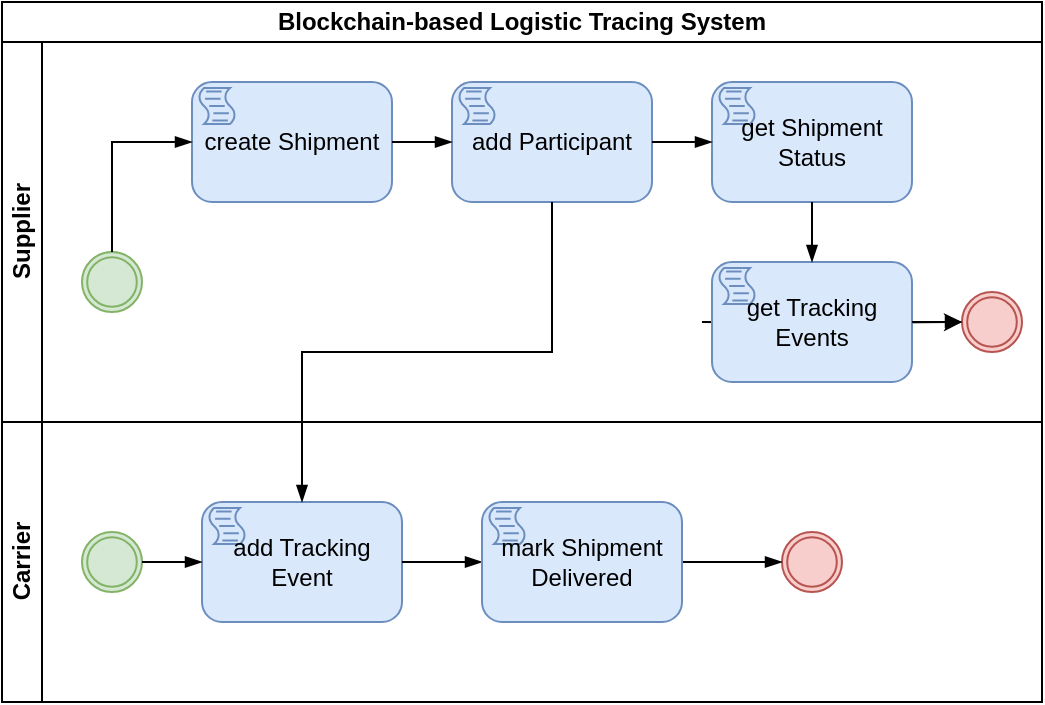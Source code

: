 <mxfile version="21.3.8" type="github">
  <diagram name="Page-1" id="SLoT1vQXno8aa5vxZDG2">
    <mxGraphModel dx="1050" dy="623" grid="1" gridSize="10" guides="1" tooltips="1" connect="1" arrows="1" fold="1" page="1" pageScale="1" pageWidth="850" pageHeight="1100" math="0" shadow="0">
      <root>
        <mxCell id="0" />
        <mxCell id="1" parent="0" />
        <mxCell id="345alWv5F7QS1rlE2LUR-1" value="Blockchain-based Logistic Tracing System" style="swimlane;html=1;childLayout=stackLayout;resizeParent=1;resizeParentMax=0;horizontal=1;startSize=20;horizontalStack=0;whiteSpace=wrap;" parent="1" vertex="1">
          <mxGeometry x="140" y="130" width="520" height="350" as="geometry" />
        </mxCell>
        <mxCell id="345alWv5F7QS1rlE2LUR-2" value="Supplier" style="swimlane;html=1;startSize=20;horizontal=0;" parent="345alWv5F7QS1rlE2LUR-1" vertex="1">
          <mxGeometry y="20" width="520" height="190" as="geometry" />
        </mxCell>
        <mxCell id="345alWv5F7QS1rlE2LUR-8" value="add Participant" style="points=[[0.25,0,0],[0.5,0,0],[0.75,0,0],[1,0.25,0],[1,0.5,0],[1,0.75,0],[0.75,1,0],[0.5,1,0],[0.25,1,0],[0,0.75,0],[0,0.5,0],[0,0.25,0]];shape=mxgraph.bpmn.task;whiteSpace=wrap;rectStyle=rounded;size=10;html=1;container=1;expand=0;collapsible=0;taskMarker=script;fillColor=#dae8fc;strokeColor=#6c8ebf;" parent="345alWv5F7QS1rlE2LUR-2" vertex="1">
          <mxGeometry x="225" y="20" width="100" height="60" as="geometry" />
        </mxCell>
        <mxCell id="345alWv5F7QS1rlE2LUR-6" value="create Shipment" style="points=[[0.25,0,0],[0.5,0,0],[0.75,0,0],[1,0.25,0],[1,0.5,0],[1,0.75,0],[0.75,1,0],[0.5,1,0],[0.25,1,0],[0,0.75,0],[0,0.5,0],[0,0.25,0]];shape=mxgraph.bpmn.task;whiteSpace=wrap;rectStyle=rounded;size=10;html=1;container=1;expand=0;collapsible=0;taskMarker=script;fillColor=#dae8fc;strokeColor=#6c8ebf;" parent="345alWv5F7QS1rlE2LUR-2" vertex="1">
          <mxGeometry x="95" y="20" width="100" height="60" as="geometry" />
        </mxCell>
        <mxCell id="345alWv5F7QS1rlE2LUR-9" value="get Shipment Status" style="points=[[0.25,0,0],[0.5,0,0],[0.75,0,0],[1,0.25,0],[1,0.5,0],[1,0.75,0],[0.75,1,0],[0.5,1,0],[0.25,1,0],[0,0.75,0],[0,0.5,0],[0,0.25,0]];shape=mxgraph.bpmn.task;whiteSpace=wrap;rectStyle=rounded;size=10;html=1;container=1;expand=0;collapsible=0;taskMarker=script;fillColor=#dae8fc;strokeColor=#6c8ebf;" parent="345alWv5F7QS1rlE2LUR-2" vertex="1">
          <mxGeometry x="355" y="20" width="100" height="60" as="geometry" />
        </mxCell>
        <mxCell id="345alWv5F7QS1rlE2LUR-25" value="" style="edgeStyle=orthogonalEdgeStyle;rounded=0;orthogonalLoop=1;jettySize=auto;html=1;" parent="345alWv5F7QS1rlE2LUR-2" target="345alWv5F7QS1rlE2LUR-14" edge="1">
          <mxGeometry relative="1" as="geometry">
            <mxPoint x="350" y="140" as="sourcePoint" />
          </mxGeometry>
        </mxCell>
        <mxCell id="345alWv5F7QS1rlE2LUR-10" value="get Tracking Events" style="points=[[0.25,0,0],[0.5,0,0],[0.75,0,0],[1,0.25,0],[1,0.5,0],[1,0.75,0],[0.75,1,0],[0.5,1,0],[0.25,1,0],[0,0.75,0],[0,0.5,0],[0,0.25,0]];shape=mxgraph.bpmn.task;rectStyle=rounded;size=10;html=1;container=1;expand=0;collapsible=0;taskMarker=script;fillColor=#dae8fc;strokeColor=#6c8ebf;whiteSpace=wrap;" parent="345alWv5F7QS1rlE2LUR-2" vertex="1">
          <mxGeometry x="355" y="110" width="100" height="60" as="geometry" />
        </mxCell>
        <mxCell id="345alWv5F7QS1rlE2LUR-13" value="" style="points=[[0.145,0.145,0],[0.5,0,0],[0.855,0.145,0],[1,0.5,0],[0.855,0.855,0],[0.5,1,0],[0.145,0.855,0],[0,0.5,0]];shape=mxgraph.bpmn.event;html=1;verticalLabelPosition=bottom;labelBackgroundColor=#ffffff;verticalAlign=top;align=center;perimeter=ellipsePerimeter;outlineConnect=0;aspect=fixed;outline=throwing;symbol=general;fillColor=#d5e8d4;strokeColor=#82b366;" parent="345alWv5F7QS1rlE2LUR-2" vertex="1">
          <mxGeometry x="40" y="105" width="30" height="30" as="geometry" />
        </mxCell>
        <mxCell id="345alWv5F7QS1rlE2LUR-14" value="" style="points=[[0.145,0.145,0],[0.5,0,0],[0.855,0.145,0],[1,0.5,0],[0.855,0.855,0],[0.5,1,0],[0.145,0.855,0],[0,0.5,0]];shape=mxgraph.bpmn.event;html=1;verticalLabelPosition=bottom;labelBackgroundColor=#ffffff;verticalAlign=top;align=center;perimeter=ellipsePerimeter;outlineConnect=0;aspect=fixed;outline=throwing;symbol=general;fillColor=#f8cecc;strokeColor=#b85450;" parent="345alWv5F7QS1rlE2LUR-2" vertex="1">
          <mxGeometry x="480" y="125" width="30" height="30" as="geometry" />
        </mxCell>
        <mxCell id="345alWv5F7QS1rlE2LUR-17" value="" style="edgeStyle=elbowEdgeStyle;fontSize=12;html=1;endArrow=blockThin;endFill=1;rounded=0;entryX=0;entryY=0.5;entryDx=0;entryDy=0;entryPerimeter=0;exitX=0.5;exitY=0;exitDx=0;exitDy=0;exitPerimeter=0;" parent="345alWv5F7QS1rlE2LUR-2" source="345alWv5F7QS1rlE2LUR-13" target="345alWv5F7QS1rlE2LUR-6" edge="1">
          <mxGeometry width="160" relative="1" as="geometry">
            <mxPoint x="70" y="95" as="sourcePoint" />
            <mxPoint x="375" y="160" as="targetPoint" />
            <Array as="points">
              <mxPoint x="55" y="80" />
            </Array>
          </mxGeometry>
        </mxCell>
        <mxCell id="345alWv5F7QS1rlE2LUR-22" value="" style="edgeStyle=orthogonalEdgeStyle;fontSize=12;html=1;endArrow=blockThin;endFill=1;rounded=0;exitX=1;exitY=0.5;exitDx=0;exitDy=0;exitPerimeter=0;entryX=0;entryY=0.5;entryDx=0;entryDy=0;entryPerimeter=0;" parent="345alWv5F7QS1rlE2LUR-2" source="345alWv5F7QS1rlE2LUR-8" target="345alWv5F7QS1rlE2LUR-9" edge="1">
          <mxGeometry width="160" relative="1" as="geometry">
            <mxPoint x="185" y="240" as="sourcePoint" />
            <mxPoint x="285" y="90" as="targetPoint" />
          </mxGeometry>
        </mxCell>
        <mxCell id="345alWv5F7QS1rlE2LUR-23" value="" style="edgeStyle=orthogonalEdgeStyle;fontSize=12;html=1;endArrow=blockThin;endFill=1;rounded=0;exitX=0.5;exitY=1;exitDx=0;exitDy=0;exitPerimeter=0;entryX=0.5;entryY=0;entryDx=0;entryDy=0;entryPerimeter=0;" parent="345alWv5F7QS1rlE2LUR-2" source="345alWv5F7QS1rlE2LUR-9" target="345alWv5F7QS1rlE2LUR-10" edge="1">
          <mxGeometry width="160" relative="1" as="geometry">
            <mxPoint x="335" y="60" as="sourcePoint" />
            <mxPoint x="365" y="60" as="targetPoint" />
          </mxGeometry>
        </mxCell>
        <mxCell id="345alWv5F7QS1rlE2LUR-24" value="" style="edgeStyle=orthogonalEdgeStyle;fontSize=12;html=1;endArrow=blockThin;endFill=1;rounded=0;entryX=0;entryY=0.5;entryDx=0;entryDy=0;entryPerimeter=0;exitX=1;exitY=0.5;exitDx=0;exitDy=0;exitPerimeter=0;" parent="345alWv5F7QS1rlE2LUR-2" source="345alWv5F7QS1rlE2LUR-10" target="345alWv5F7QS1rlE2LUR-14" edge="1">
          <mxGeometry width="160" relative="1" as="geometry">
            <mxPoint x="350" y="140" as="sourcePoint" />
            <mxPoint x="415" y="120" as="targetPoint" />
          </mxGeometry>
        </mxCell>
        <mxCell id="345alWv5F7QS1rlE2LUR-19" value="" style="edgeStyle=orthogonalEdgeStyle;fontSize=12;html=1;endArrow=blockThin;endFill=1;rounded=0;entryX=0;entryY=0.5;entryDx=0;entryDy=0;entryPerimeter=0;exitX=1;exitY=0.5;exitDx=0;exitDy=0;exitPerimeter=0;" parent="345alWv5F7QS1rlE2LUR-2" source="345alWv5F7QS1rlE2LUR-6" target="345alWv5F7QS1rlE2LUR-8" edge="1">
          <mxGeometry width="160" relative="1" as="geometry">
            <mxPoint x="150" y="90" as="sourcePoint" />
            <mxPoint x="148" y="230" as="targetPoint" />
          </mxGeometry>
        </mxCell>
        <mxCell id="345alWv5F7QS1rlE2LUR-3" value="Carrier" style="swimlane;html=1;startSize=20;horizontal=0;" parent="345alWv5F7QS1rlE2LUR-1" vertex="1">
          <mxGeometry y="210" width="520" height="140" as="geometry" />
        </mxCell>
        <mxCell id="345alWv5F7QS1rlE2LUR-15" value="" style="points=[[0.145,0.145,0],[0.5,0,0],[0.855,0.145,0],[1,0.5,0],[0.855,0.855,0],[0.5,1,0],[0.145,0.855,0],[0,0.5,0]];shape=mxgraph.bpmn.event;html=1;verticalLabelPosition=bottom;labelBackgroundColor=#ffffff;verticalAlign=top;align=center;perimeter=ellipsePerimeter;outlineConnect=0;aspect=fixed;outline=throwing;symbol=general;fillColor=#d5e8d4;strokeColor=#82b366;" parent="345alWv5F7QS1rlE2LUR-3" vertex="1">
          <mxGeometry x="40" y="55" width="30" height="30" as="geometry" />
        </mxCell>
        <mxCell id="345alWv5F7QS1rlE2LUR-16" value="" style="points=[[0.145,0.145,0],[0.5,0,0],[0.855,0.145,0],[1,0.5,0],[0.855,0.855,0],[0.5,1,0],[0.145,0.855,0],[0,0.5,0]];shape=mxgraph.bpmn.event;html=1;verticalLabelPosition=bottom;labelBackgroundColor=#ffffff;verticalAlign=top;align=center;perimeter=ellipsePerimeter;outlineConnect=0;aspect=fixed;outline=throwing;symbol=general;fillColor=#f8cecc;strokeColor=#b85450;" parent="345alWv5F7QS1rlE2LUR-3" vertex="1">
          <mxGeometry x="390" y="55" width="30" height="30" as="geometry" />
        </mxCell>
        <mxCell id="345alWv5F7QS1rlE2LUR-27" value="" style="edgeStyle=orthogonalEdgeStyle;fontSize=12;html=1;endArrow=blockThin;endFill=1;rounded=0;entryX=0;entryY=0.5;entryDx=0;entryDy=0;entryPerimeter=0;exitX=1;exitY=0.5;exitDx=0;exitDy=0;exitPerimeter=0;" parent="345alWv5F7QS1rlE2LUR-3" source="345alWv5F7QS1rlE2LUR-12" target="345alWv5F7QS1rlE2LUR-16" edge="1">
          <mxGeometry width="160" relative="1" as="geometry">
            <mxPoint x="200" y="70" as="sourcePoint" />
            <mxPoint x="106" y="80" as="targetPoint" />
          </mxGeometry>
        </mxCell>
        <mxCell id="VhC6U4KnkbSX5G0JfYQP-1" value="add Tracking Event" style="points=[[0.25,0,0],[0.5,0,0],[0.75,0,0],[1,0.25,0],[1,0.5,0],[1,0.75,0],[0.75,1,0],[0.5,1,0],[0.25,1,0],[0,0.75,0],[0,0.5,0],[0,0.25,0]];shape=mxgraph.bpmn.task;rectStyle=rounded;size=10;html=1;container=1;expand=0;collapsible=0;taskMarker=script;fillColor=#dae8fc;strokeColor=#6c8ebf;whiteSpace=wrap;" vertex="1" parent="345alWv5F7QS1rlE2LUR-3">
          <mxGeometry x="100" y="40" width="100" height="60" as="geometry" />
        </mxCell>
        <mxCell id="VhC6U4KnkbSX5G0JfYQP-3" value="" style="edgeStyle=orthogonalEdgeStyle;fontSize=12;html=1;endArrow=blockThin;endFill=1;rounded=0;entryX=0;entryY=0.5;entryDx=0;entryDy=0;entryPerimeter=0;exitX=1;exitY=0.5;exitDx=0;exitDy=0;exitPerimeter=0;" edge="1" parent="345alWv5F7QS1rlE2LUR-3" source="VhC6U4KnkbSX5G0JfYQP-1" target="345alWv5F7QS1rlE2LUR-12">
          <mxGeometry width="160" relative="1" as="geometry">
            <mxPoint x="340" y="410" as="sourcePoint" />
            <mxPoint x="590" y="410" as="targetPoint" />
          </mxGeometry>
        </mxCell>
        <mxCell id="345alWv5F7QS1rlE2LUR-12" value="mark Shipment Delivered" style="points=[[0.25,0,0],[0.5,0,0],[0.75,0,0],[1,0.25,0],[1,0.5,0],[1,0.75,0],[0.75,1,0],[0.5,1,0],[0.25,1,0],[0,0.75,0],[0,0.5,0],[0,0.25,0]];shape=mxgraph.bpmn.task;rectStyle=rounded;size=10;html=1;container=1;expand=0;collapsible=0;taskMarker=script;fillColor=#dae8fc;strokeColor=#6c8ebf;whiteSpace=wrap;" parent="345alWv5F7QS1rlE2LUR-3" vertex="1">
          <mxGeometry x="240" y="40" width="100" height="60" as="geometry" />
        </mxCell>
        <mxCell id="VhC6U4KnkbSX5G0JfYQP-6" value="" style="edgeStyle=orthogonalEdgeStyle;fontSize=12;html=1;endArrow=blockThin;endFill=1;rounded=0;exitX=1;exitY=0.5;exitDx=0;exitDy=0;exitPerimeter=0;entryX=0;entryY=0.5;entryDx=0;entryDy=0;entryPerimeter=0;" edge="1" parent="345alWv5F7QS1rlE2LUR-3" source="345alWv5F7QS1rlE2LUR-15" target="VhC6U4KnkbSX5G0JfYQP-1">
          <mxGeometry width="160" relative="1" as="geometry">
            <mxPoint x="210" y="80" as="sourcePoint" />
            <mxPoint x="100" y="70" as="targetPoint" />
          </mxGeometry>
        </mxCell>
        <mxCell id="VhC6U4KnkbSX5G0JfYQP-7" value="" style="edgeStyle=orthogonalEdgeStyle;fontSize=12;html=1;endArrow=blockThin;endFill=1;rounded=0;exitX=0.5;exitY=1;exitDx=0;exitDy=0;exitPerimeter=0;entryX=0.5;entryY=0;entryDx=0;entryDy=0;entryPerimeter=0;" edge="1" parent="345alWv5F7QS1rlE2LUR-1" source="345alWv5F7QS1rlE2LUR-8" target="VhC6U4KnkbSX5G0JfYQP-1">
          <mxGeometry width="160" relative="1" as="geometry">
            <mxPoint x="335" y="80" as="sourcePoint" />
            <mxPoint x="365" y="80" as="targetPoint" />
          </mxGeometry>
        </mxCell>
      </root>
    </mxGraphModel>
  </diagram>
</mxfile>
